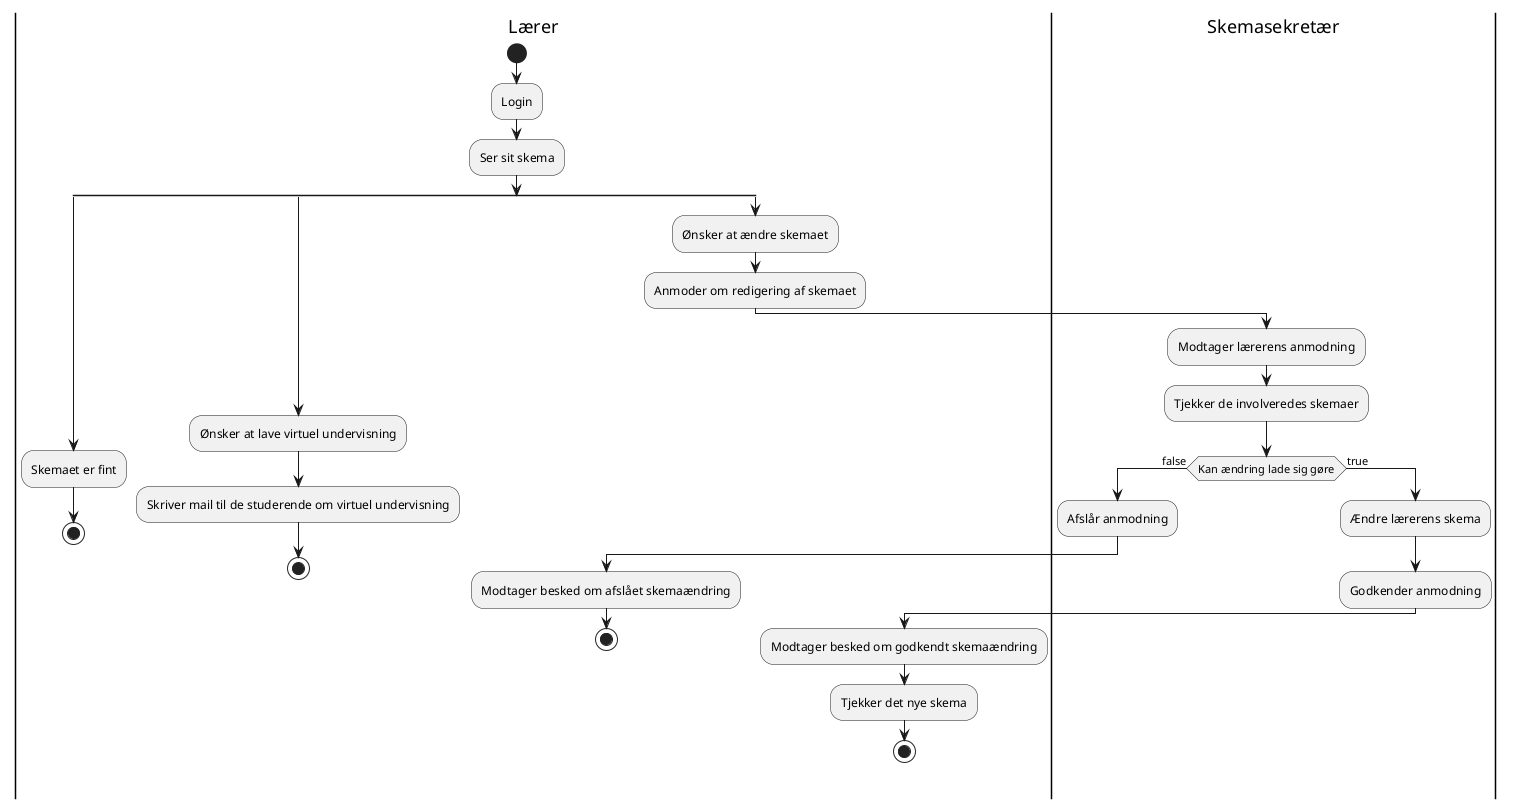 @startuml
|Lærer|
start
:Login;
:Ser sit skema;
split
:Skemaet er fint;
stop
split again
:Ønsker at lave virtuel undervisning;
:Skriver mail til de studerende om virtuel undervisning;
stop
split again
:Ønsker at ændre skemaet;
:Anmoder om redigering af skemaet;
|Skemasekretær|
:Modtager lærerens anmodning;
:Tjekker de involveredes skemaer;
if (Kan ændring lade sig gøre) then (false)
:Afslår anmodning;
|Lærer|
:Modtager besked om afslået skemaændring;
stop
|Skemasekretær|
else (true)
:Ændre lærerens skema;
:Godkender anmodning;

|Lærer|
:Modtager besked om godkendt skemaændring;
:Tjekker det nye skema;
stop

@enduml